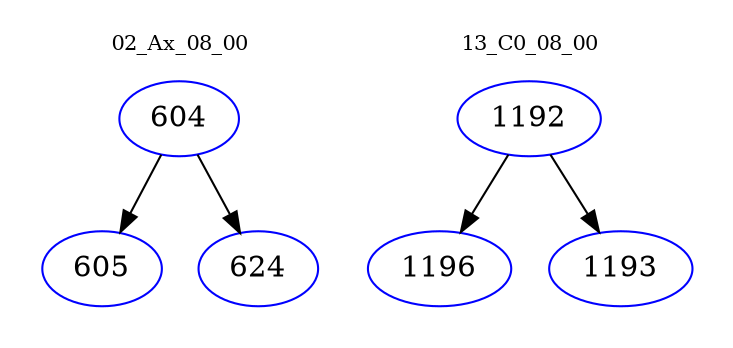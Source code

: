 digraph{
subgraph cluster_0 {
color = white
label = "02_Ax_08_00";
fontsize=10;
T0_604 [label="604", color="blue"]
T0_604 -> T0_605 [color="black"]
T0_605 [label="605", color="blue"]
T0_604 -> T0_624 [color="black"]
T0_624 [label="624", color="blue"]
}
subgraph cluster_1 {
color = white
label = "13_C0_08_00";
fontsize=10;
T1_1192 [label="1192", color="blue"]
T1_1192 -> T1_1196 [color="black"]
T1_1196 [label="1196", color="blue"]
T1_1192 -> T1_1193 [color="black"]
T1_1193 [label="1193", color="blue"]
}
}
